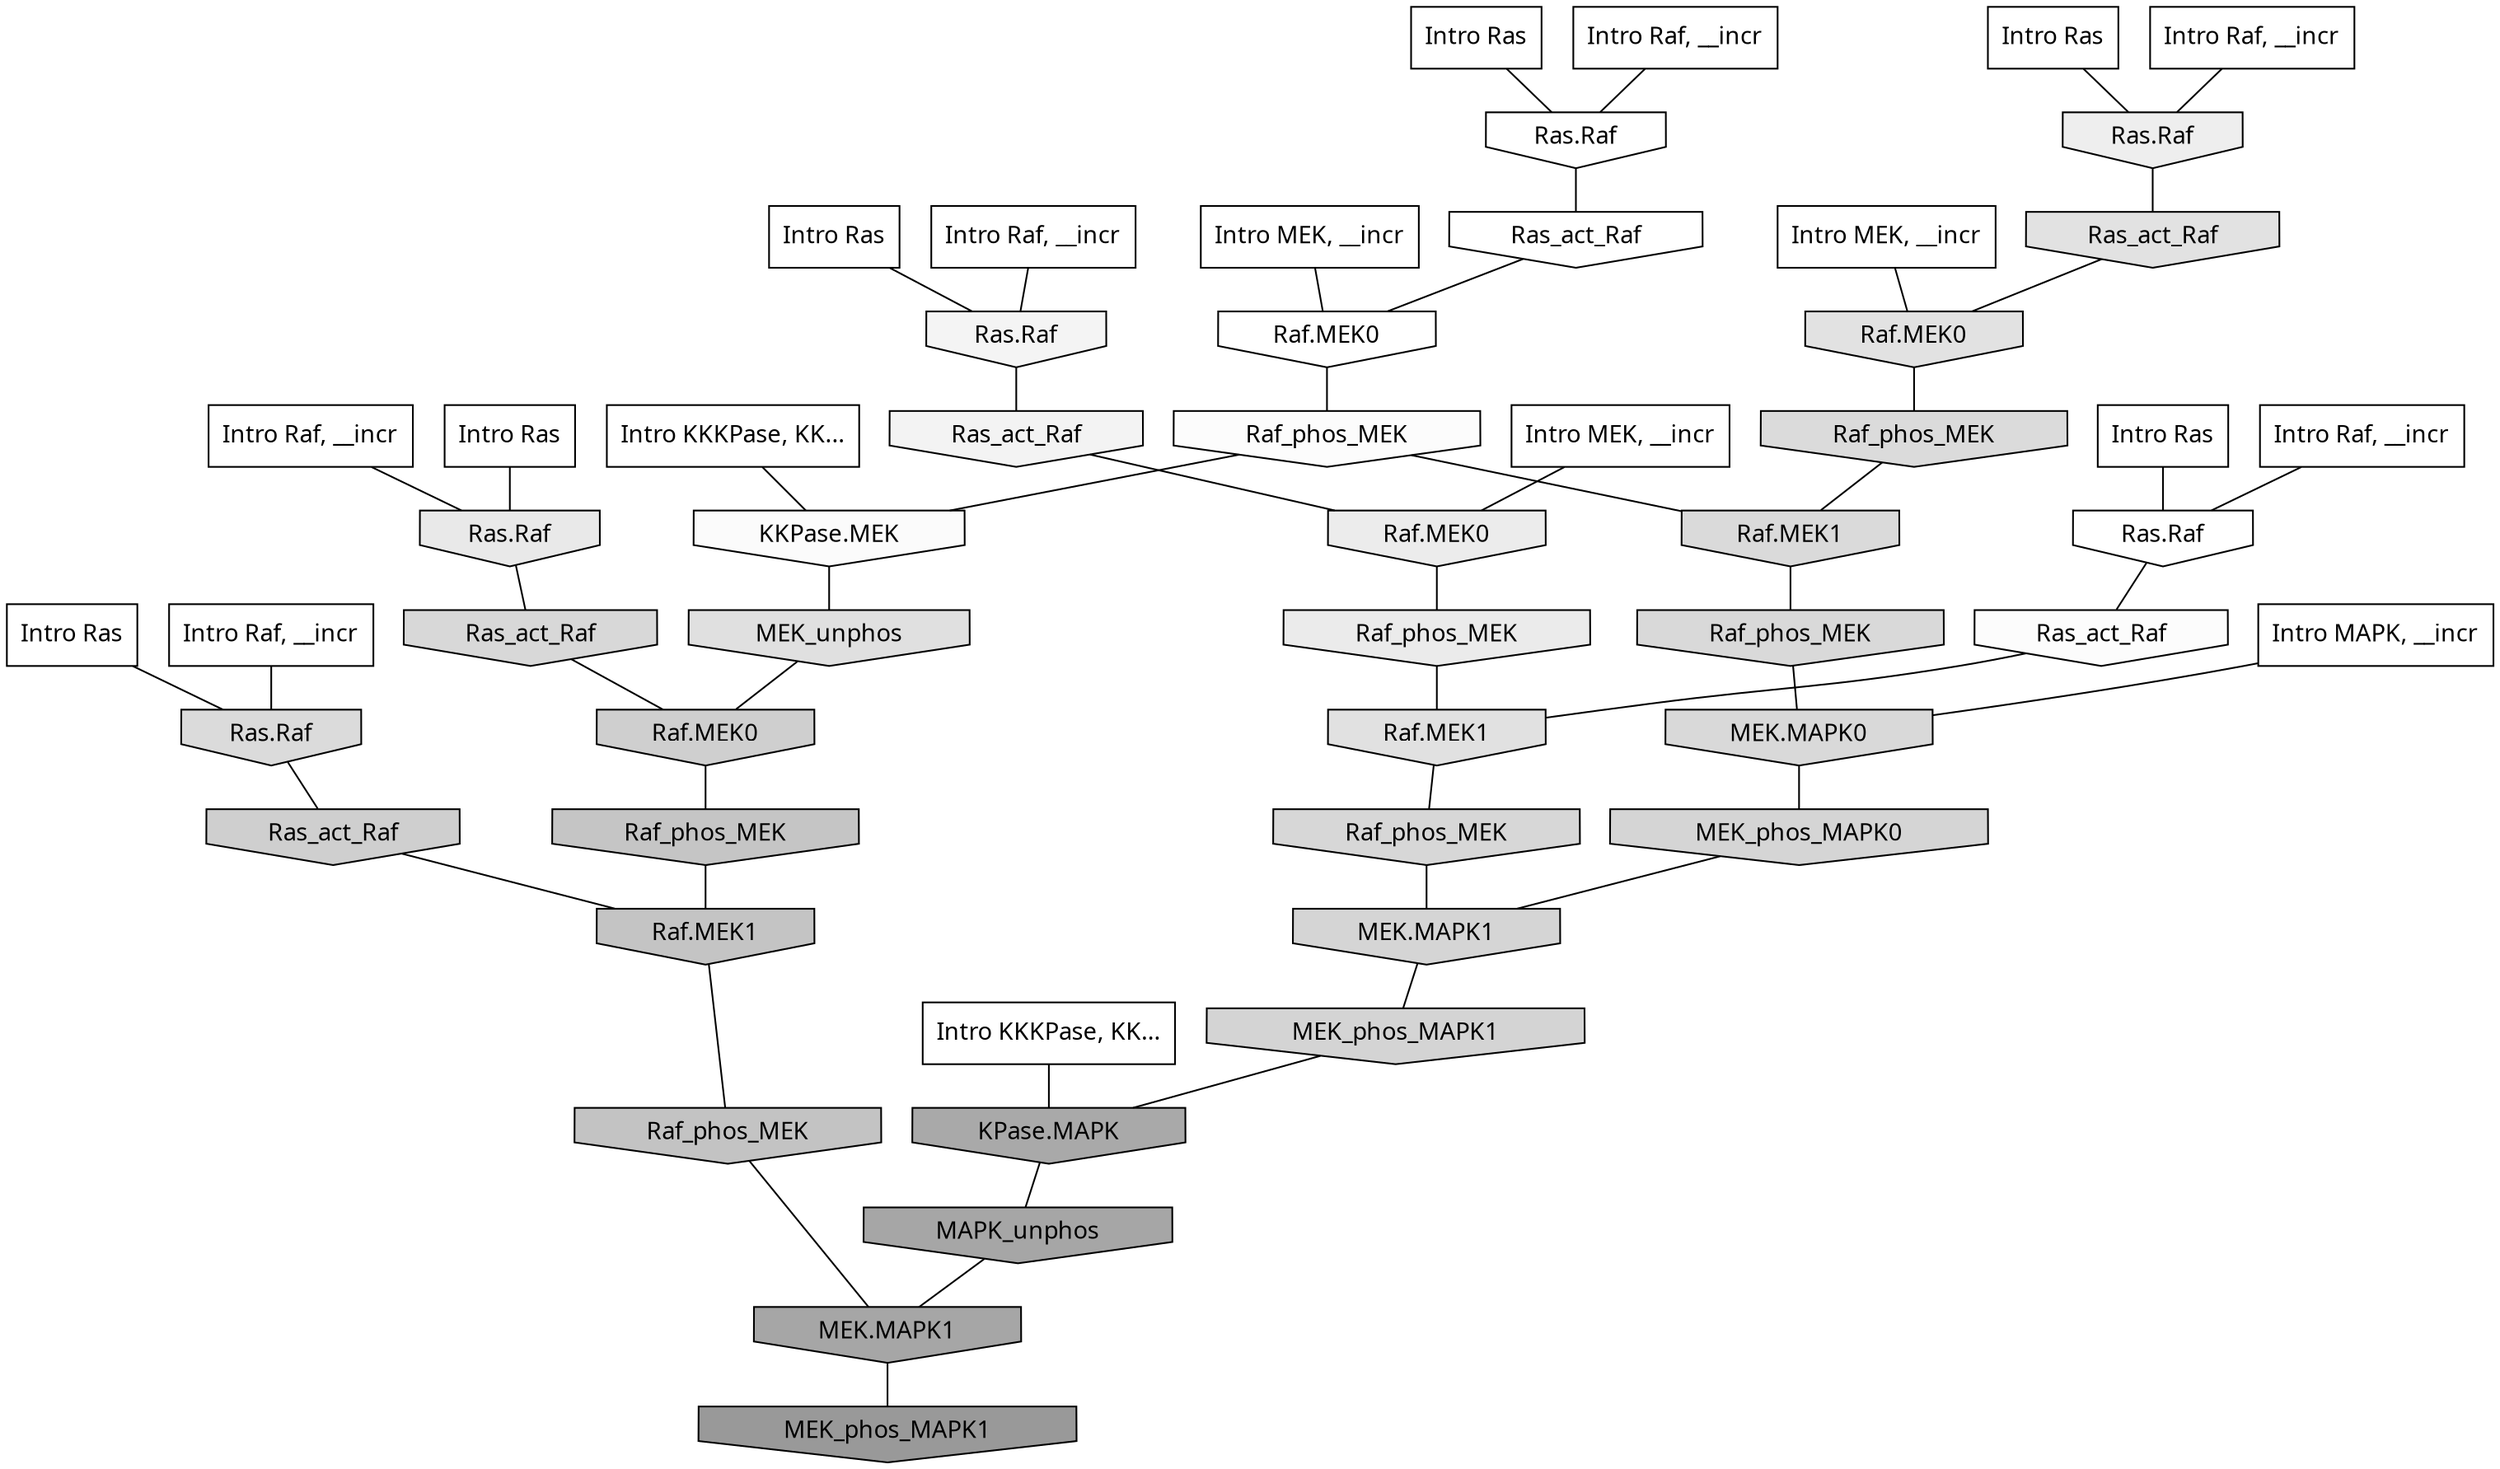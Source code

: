 digraph G{
  rankdir="TB";
  ranksep=0.30;
  node [fontname="CMU Serif"];
  edge [fontname="CMU Serif"];
  
  13 [label="Intro Ras", shape=rectangle, style=filled, fillcolor="0.000 0.000 1.000"]
  
  30 [label="Intro Ras", shape=rectangle, style=filled, fillcolor="0.000 0.000 1.000"]
  
  41 [label="Intro Ras", shape=rectangle, style=filled, fillcolor="0.000 0.000 1.000"]
  
  46 [label="Intro Ras", shape=rectangle, style=filled, fillcolor="0.000 0.000 1.000"]
  
  85 [label="Intro Ras", shape=rectangle, style=filled, fillcolor="0.000 0.000 1.000"]
  
  86 [label="Intro Ras", shape=rectangle, style=filled, fillcolor="0.000 0.000 1.000"]
  
  298 [label="Intro Raf, __incr", shape=rectangle, style=filled, fillcolor="0.000 0.000 1.000"]
  
  567 [label="Intro Raf, __incr", shape=rectangle, style=filled, fillcolor="0.000 0.000 1.000"]
  
  574 [label="Intro Raf, __incr", shape=rectangle, style=filled, fillcolor="0.000 0.000 1.000"]
  
  709 [label="Intro Raf, __incr", shape=rectangle, style=filled, fillcolor="0.000 0.000 1.000"]
  
  847 [label="Intro Raf, __incr", shape=rectangle, style=filled, fillcolor="0.000 0.000 1.000"]
  
  1018 [label="Intro Raf, __incr", shape=rectangle, style=filled, fillcolor="0.000 0.000 1.000"]
  
  1430 [label="Intro MEK, __incr", shape=rectangle, style=filled, fillcolor="0.000 0.000 1.000"]
  
  1763 [label="Intro MEK, __incr", shape=rectangle, style=filled, fillcolor="0.000 0.000 1.000"]
  
  1955 [label="Intro MEK, __incr", shape=rectangle, style=filled, fillcolor="0.000 0.000 1.000"]
  
  2148 [label="Intro MAPK, __incr", shape=rectangle, style=filled, fillcolor="0.000 0.000 1.000"]
  
  3136 [label="Intro KKKPase, KK...", shape=rectangle, style=filled, fillcolor="0.000 0.000 1.000"]
  
  3160 [label="Intro KKKPase, KK...", shape=rectangle, style=filled, fillcolor="0.000 0.000 1.000"]
  
  3259 [label="Ras.Raf", shape=invhouse, style=filled, fillcolor="0.000 0.000 1.000"]
  
  3299 [label="Ras_act_Raf", shape=invhouse, style=filled, fillcolor="0.000 0.000 1.000"]
  
  3303 [label="Raf.MEK0", shape=invhouse, style=filled, fillcolor="0.000 0.000 1.000"]
  
  3334 [label="Ras.Raf", shape=invhouse, style=filled, fillcolor="0.000 0.000 0.998"]
  
  3468 [label="Ras_act_Raf", shape=invhouse, style=filled, fillcolor="0.000 0.000 0.986"]
  
  3492 [label="Raf_phos_MEK", shape=invhouse, style=filled, fillcolor="0.000 0.000 0.985"]
  
  3499 [label="KKPase.MEK", shape=invhouse, style=filled, fillcolor="0.000 0.000 0.984"]
  
  4154 [label="Ras.Raf", shape=invhouse, style=filled, fillcolor="0.000 0.000 0.954"]
  
  4228 [label="Ras_act_Raf", shape=invhouse, style=filled, fillcolor="0.000 0.000 0.951"]
  
  4718 [label="Ras.Raf", shape=invhouse, style=filled, fillcolor="0.000 0.000 0.933"]
  
  5028 [label="Raf.MEK0", shape=invhouse, style=filled, fillcolor="0.000 0.000 0.923"]
  
  5188 [label="Raf_phos_MEK", shape=invhouse, style=filled, fillcolor="0.000 0.000 0.918"]
  
  5435 [label="Ras.Raf", shape=invhouse, style=filled, fillcolor="0.000 0.000 0.911"]
  
  6291 [label="Ras_act_Raf", shape=invhouse, style=filled, fillcolor="0.000 0.000 0.886"]
  
  6293 [label="Raf.MEK0", shape=invhouse, style=filled, fillcolor="0.000 0.000 0.886"]
  
  6455 [label="Raf.MEK1", shape=invhouse, style=filled, fillcolor="0.000 0.000 0.882"]
  
  6768 [label="MEK_unphos", shape=invhouse, style=filled, fillcolor="0.000 0.000 0.876"]
  
  7732 [label="Raf_phos_MEK", shape=invhouse, style=filled, fillcolor="0.000 0.000 0.859"]
  
  7771 [label="Ras.Raf", shape=invhouse, style=filled, fillcolor="0.000 0.000 0.858"]
  
  7974 [label="Raf.MEK1", shape=invhouse, style=filled, fillcolor="0.000 0.000 0.854"]
  
  8273 [label="Raf_phos_MEK", shape=invhouse, style=filled, fillcolor="0.000 0.000 0.850"]
  
  8276 [label="MEK.MAPK0", shape=invhouse, style=filled, fillcolor="0.000 0.000 0.850"]
  
  8488 [label="Ras_act_Raf", shape=invhouse, style=filled, fillcolor="0.000 0.000 0.846"]
  
  8681 [label="Raf_phos_MEK", shape=invhouse, style=filled, fillcolor="0.000 0.000 0.843"]
  
  9303 [label="MEK_phos_MAPK0", shape=invhouse, style=filled, fillcolor="0.000 0.000 0.833"]
  
  9349 [label="MEK.MAPK1", shape=invhouse, style=filled, fillcolor="0.000 0.000 0.833"]
  
  9447 [label="MEK_phos_MAPK1", shape=invhouse, style=filled, fillcolor="0.000 0.000 0.832"]
  
  11183 [label="Ras_act_Raf", shape=invhouse, style=filled, fillcolor="0.000 0.000 0.812"]
  
  11477 [label="Raf.MEK0", shape=invhouse, style=filled, fillcolor="0.000 0.000 0.809"]
  
  15852 [label="Raf_phos_MEK", shape=invhouse, style=filled, fillcolor="0.000 0.000 0.771"]
  
  16079 [label="Raf.MEK1", shape=invhouse, style=filled, fillcolor="0.000 0.000 0.769"]
  
  16424 [label="Raf_phos_MEK", shape=invhouse, style=filled, fillcolor="0.000 0.000 0.764"]
  
  20757 [label="KPase.MAPK", shape=invhouse, style=filled, fillcolor="0.000 0.000 0.662"]
  
  21081 [label="MAPK_unphos", shape=invhouse, style=filled, fillcolor="0.000 0.000 0.650"]
  
  21082 [label="MEK.MAPK1", shape=invhouse, style=filled, fillcolor="0.000 0.000 0.650"]
  
  22462 [label="MEK_phos_MAPK1", shape=invhouse, style=filled, fillcolor="0.000 0.000 0.600"]
  
  
  21082 -> 22462 [dir=none, color="0.000 0.000 0.000"] 
  21081 -> 21082 [dir=none, color="0.000 0.000 0.000"] 
  20757 -> 21081 [dir=none, color="0.000 0.000 0.000"] 
  16424 -> 21082 [dir=none, color="0.000 0.000 0.000"] 
  16079 -> 16424 [dir=none, color="0.000 0.000 0.000"] 
  15852 -> 16079 [dir=none, color="0.000 0.000 0.000"] 
  11477 -> 15852 [dir=none, color="0.000 0.000 0.000"] 
  11183 -> 16079 [dir=none, color="0.000 0.000 0.000"] 
  9447 -> 20757 [dir=none, color="0.000 0.000 0.000"] 
  9349 -> 9447 [dir=none, color="0.000 0.000 0.000"] 
  9303 -> 9349 [dir=none, color="0.000 0.000 0.000"] 
  8681 -> 9349 [dir=none, color="0.000 0.000 0.000"] 
  8488 -> 11477 [dir=none, color="0.000 0.000 0.000"] 
  8276 -> 9303 [dir=none, color="0.000 0.000 0.000"] 
  8273 -> 8276 [dir=none, color="0.000 0.000 0.000"] 
  7974 -> 8273 [dir=none, color="0.000 0.000 0.000"] 
  7771 -> 11183 [dir=none, color="0.000 0.000 0.000"] 
  7732 -> 7974 [dir=none, color="0.000 0.000 0.000"] 
  6768 -> 11477 [dir=none, color="0.000 0.000 0.000"] 
  6455 -> 8681 [dir=none, color="0.000 0.000 0.000"] 
  6293 -> 7732 [dir=none, color="0.000 0.000 0.000"] 
  6291 -> 6293 [dir=none, color="0.000 0.000 0.000"] 
  5435 -> 8488 [dir=none, color="0.000 0.000 0.000"] 
  5188 -> 6455 [dir=none, color="0.000 0.000 0.000"] 
  5028 -> 5188 [dir=none, color="0.000 0.000 0.000"] 
  4718 -> 6291 [dir=none, color="0.000 0.000 0.000"] 
  4228 -> 5028 [dir=none, color="0.000 0.000 0.000"] 
  4154 -> 4228 [dir=none, color="0.000 0.000 0.000"] 
  3499 -> 6768 [dir=none, color="0.000 0.000 0.000"] 
  3492 -> 3499 [dir=none, color="0.000 0.000 0.000"] 
  3492 -> 7974 [dir=none, color="0.000 0.000 0.000"] 
  3468 -> 6455 [dir=none, color="0.000 0.000 0.000"] 
  3334 -> 3468 [dir=none, color="0.000 0.000 0.000"] 
  3303 -> 3492 [dir=none, color="0.000 0.000 0.000"] 
  3299 -> 3303 [dir=none, color="0.000 0.000 0.000"] 
  3259 -> 3299 [dir=none, color="0.000 0.000 0.000"] 
  3160 -> 20757 [dir=none, color="0.000 0.000 0.000"] 
  3136 -> 3499 [dir=none, color="0.000 0.000 0.000"] 
  2148 -> 8276 [dir=none, color="0.000 0.000 0.000"] 
  1955 -> 3303 [dir=none, color="0.000 0.000 0.000"] 
  1763 -> 5028 [dir=none, color="0.000 0.000 0.000"] 
  1430 -> 6293 [dir=none, color="0.000 0.000 0.000"] 
  1018 -> 3259 [dir=none, color="0.000 0.000 0.000"] 
  847 -> 4718 [dir=none, color="0.000 0.000 0.000"] 
  709 -> 4154 [dir=none, color="0.000 0.000 0.000"] 
  574 -> 7771 [dir=none, color="0.000 0.000 0.000"] 
  567 -> 5435 [dir=none, color="0.000 0.000 0.000"] 
  298 -> 3334 [dir=none, color="0.000 0.000 0.000"] 
  86 -> 5435 [dir=none, color="0.000 0.000 0.000"] 
  85 -> 7771 [dir=none, color="0.000 0.000 0.000"] 
  46 -> 4718 [dir=none, color="0.000 0.000 0.000"] 
  41 -> 3259 [dir=none, color="0.000 0.000 0.000"] 
  30 -> 4154 [dir=none, color="0.000 0.000 0.000"] 
  13 -> 3334 [dir=none, color="0.000 0.000 0.000"] 
  
  }

